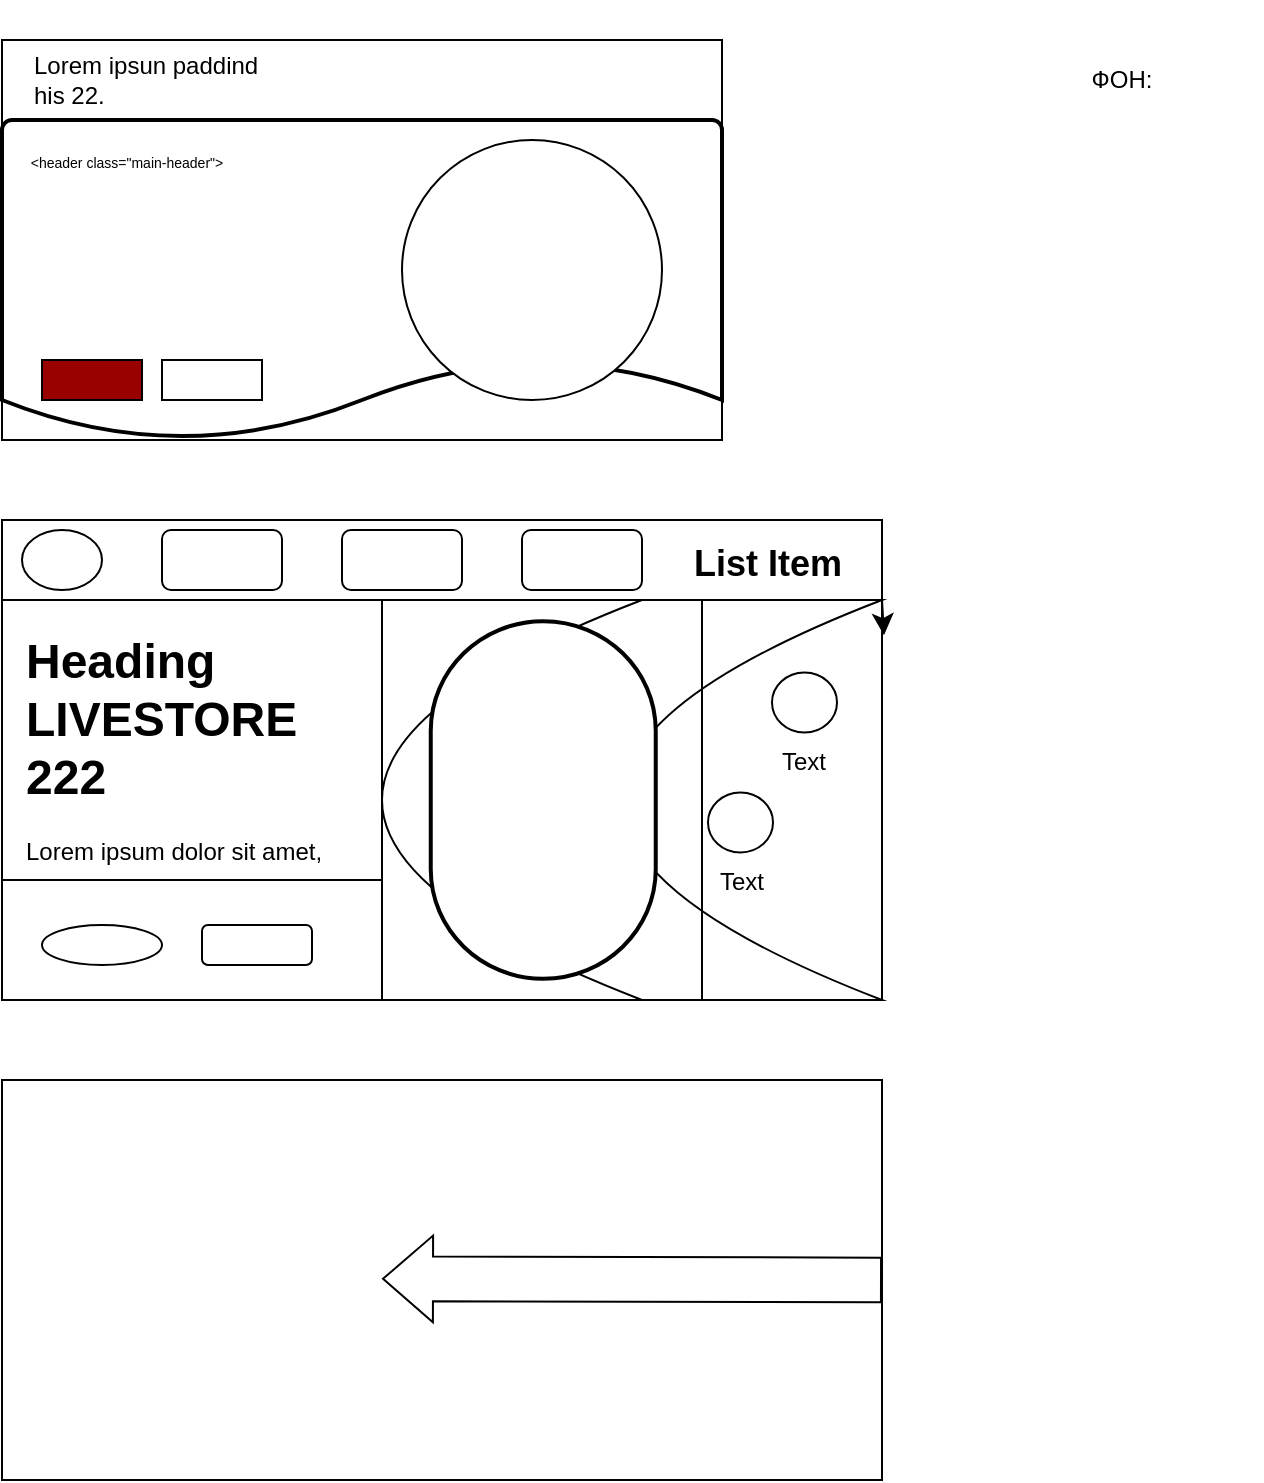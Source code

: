 <mxfile version="28.2.8">
  <diagram name="Page-1" id="m4VMnzPZBPMYjwCDkSPR">
    <mxGraphModel dx="869" dy="1125" grid="1" gridSize="10" guides="1" tooltips="1" connect="1" arrows="1" fold="1" page="1" pageScale="1" pageWidth="850" pageHeight="1100" math="0" shadow="0">
      <root>
        <mxCell id="0" />
        <mxCell id="1" parent="0" />
        <mxCell id="j-WfMGzeLP6DDtdIPs5l-1" value="" style="rounded=0;whiteSpace=wrap;html=1;" vertex="1" parent="1">
          <mxGeometry x="40" y="40" width="360" height="200" as="geometry" />
        </mxCell>
        <mxCell id="j-WfMGzeLP6DDtdIPs5l-7" value="" style="strokeWidth=2;html=1;shape=mxgraph.flowchart.document2;whiteSpace=wrap;size=0.25;" vertex="1" parent="1">
          <mxGeometry x="40" y="80" width="360" height="160" as="geometry" />
        </mxCell>
        <mxCell id="j-WfMGzeLP6DDtdIPs5l-5" value="" style="rounded=0;whiteSpace=wrap;html=1;fillColor=#990000;" vertex="1" parent="1">
          <mxGeometry x="60" y="200" width="50" height="20" as="geometry" />
        </mxCell>
        <mxCell id="j-WfMGzeLP6DDtdIPs5l-6" value="" style="rounded=0;whiteSpace=wrap;html=1;" vertex="1" parent="1">
          <mxGeometry x="120" y="200" width="50" height="20" as="geometry" />
        </mxCell>
        <mxCell id="j-WfMGzeLP6DDtdIPs5l-8" value="" style="ellipse;whiteSpace=wrap;html=1;aspect=fixed;" vertex="1" parent="1">
          <mxGeometry x="240" y="90" width="130" height="130" as="geometry" />
        </mxCell>
        <mxCell id="j-WfMGzeLP6DDtdIPs5l-9" value="Lorem ipsun paddind his 22." style="text;strokeColor=none;fillColor=none;align=left;verticalAlign=middle;spacingLeft=4;spacingRight=4;overflow=hidden;points=[[0,0.5],[1,0.5]];portConstraint=eastwest;rotatable=0;whiteSpace=wrap;html=1;fillStyle=auto;" vertex="1" parent="1">
          <mxGeometry x="50" y="40" width="140" height="40" as="geometry" />
        </mxCell>
        <mxCell id="j-WfMGzeLP6DDtdIPs5l-11" value="&lt;font style=&quot;font-size: 7px;&quot;&gt;&amp;lt;header class=&quot;main-header&quot;&amp;gt;&lt;/font&gt;" style="text;html=1;whiteSpace=wrap;strokeColor=none;fillColor=none;align=center;verticalAlign=middle;rounded=0;" vertex="1" parent="1">
          <mxGeometry x="40" y="80" width="125" height="40" as="geometry" />
        </mxCell>
        <mxCell id="j-WfMGzeLP6DDtdIPs5l-13" value="" style="rounded=0;whiteSpace=wrap;html=1;" vertex="1" parent="1">
          <mxGeometry x="40" y="280" width="440" height="240" as="geometry" />
        </mxCell>
        <mxCell id="j-WfMGzeLP6DDtdIPs5l-14" value="" style="rounded=0;whiteSpace=wrap;html=1;" vertex="1" parent="1">
          <mxGeometry x="40" y="280" width="440" height="40" as="geometry" />
        </mxCell>
        <mxCell id="j-WfMGzeLP6DDtdIPs5l-15" value="" style="ellipse;whiteSpace=wrap;html=1;" vertex="1" parent="1">
          <mxGeometry x="50" y="285" width="40" height="30" as="geometry" />
        </mxCell>
        <mxCell id="j-WfMGzeLP6DDtdIPs5l-16" value="" style="rounded=1;whiteSpace=wrap;html=1;" vertex="1" parent="1">
          <mxGeometry x="120" y="285" width="60" height="30" as="geometry" />
        </mxCell>
        <mxCell id="j-WfMGzeLP6DDtdIPs5l-17" value="" style="rounded=1;whiteSpace=wrap;html=1;" vertex="1" parent="1">
          <mxGeometry x="210" y="285" width="60" height="30" as="geometry" />
        </mxCell>
        <mxCell id="j-WfMGzeLP6DDtdIPs5l-18" value="" style="rounded=1;whiteSpace=wrap;html=1;" vertex="1" parent="1">
          <mxGeometry x="300" y="285" width="60" height="30" as="geometry" />
        </mxCell>
        <mxCell id="j-WfMGzeLP6DDtdIPs5l-19" value="&lt;h2&gt;List Item&lt;/h2&gt;" style="text;strokeColor=none;fillColor=none;align=left;verticalAlign=middle;spacingLeft=4;spacingRight=4;overflow=hidden;points=[[0,0.5],[1,0.5]];portConstraint=eastwest;rotatable=0;whiteSpace=wrap;html=1;" vertex="1" parent="1">
          <mxGeometry x="380" y="275" width="110" height="50" as="geometry" />
        </mxCell>
        <mxCell id="j-WfMGzeLP6DDtdIPs5l-20" value="&lt;h1 style=&quot;margin-top: 0px;&quot;&gt;Heading LIVESTORE 222&lt;/h1&gt;&lt;p&gt;Lorem ipsum dolor sit amet, consectetur adipisicing elit&lt;/p&gt;" style="text;html=1;whiteSpace=wrap;overflow=hidden;rounded=0;" vertex="1" parent="1">
          <mxGeometry x="50" y="330" width="160" height="120" as="geometry" />
        </mxCell>
        <mxCell id="j-WfMGzeLP6DDtdIPs5l-21" value="" style="ellipse;whiteSpace=wrap;html=1;" vertex="1" parent="1">
          <mxGeometry x="60" y="482.5" width="60" height="20" as="geometry" />
        </mxCell>
        <mxCell id="j-WfMGzeLP6DDtdIPs5l-22" value="" style="shape=dataStorage;whiteSpace=wrap;html=1;fixedSize=1;size=130;" vertex="1" parent="1">
          <mxGeometry x="230" y="320" width="250" height="200" as="geometry" />
        </mxCell>
        <mxCell id="j-WfMGzeLP6DDtdIPs5l-23" value="" style="strokeWidth=2;html=1;shape=mxgraph.flowchart.terminator;whiteSpace=wrap;rotation=-90;" vertex="1" parent="1">
          <mxGeometry x="221.25" y="363.75" width="178.75" height="112.5" as="geometry" />
        </mxCell>
        <mxCell id="j-WfMGzeLP6DDtdIPs5l-24" value="" style="verticalLabelPosition=bottom;verticalAlign=top;html=1;shape=mxgraph.flowchart.on-page_reference;" vertex="1" parent="1">
          <mxGeometry x="425" y="356.25" width="32.5" height="30" as="geometry" />
        </mxCell>
        <mxCell id="j-WfMGzeLP6DDtdIPs5l-25" value="Text" style="text;html=1;whiteSpace=wrap;strokeColor=none;fillColor=none;align=center;verticalAlign=middle;rounded=0;" vertex="1" parent="1">
          <mxGeometry x="411.25" y="386.25" width="60" height="30" as="geometry" />
        </mxCell>
        <mxCell id="j-WfMGzeLP6DDtdIPs5l-26" value="" style="verticalLabelPosition=bottom;verticalAlign=top;html=1;shape=mxgraph.flowchart.on-page_reference;" vertex="1" parent="1">
          <mxGeometry x="393" y="416.25" width="32.5" height="30" as="geometry" />
        </mxCell>
        <mxCell id="j-WfMGzeLP6DDtdIPs5l-27" value="Text" style="text;html=1;whiteSpace=wrap;strokeColor=none;fillColor=none;align=center;verticalAlign=middle;rounded=0;" vertex="1" parent="1">
          <mxGeometry x="380" y="446.25" width="60" height="30" as="geometry" />
        </mxCell>
        <mxCell id="j-WfMGzeLP6DDtdIPs5l-28" value="" style="rounded=1;whiteSpace=wrap;html=1;" vertex="1" parent="1">
          <mxGeometry x="140" y="482.5" width="55" height="20" as="geometry" />
        </mxCell>
        <mxCell id="j-WfMGzeLP6DDtdIPs5l-29" value="" style="rounded=0;whiteSpace=wrap;html=1;fillColor=none;" vertex="1" parent="1">
          <mxGeometry x="390" y="320" width="90" height="200" as="geometry" />
        </mxCell>
        <mxCell id="j-WfMGzeLP6DDtdIPs5l-30" value="" style="rounded=0;whiteSpace=wrap;html=1;fillColor=none;" vertex="1" parent="1">
          <mxGeometry x="230" y="320" width="250" height="200" as="geometry" />
        </mxCell>
        <mxCell id="j-WfMGzeLP6DDtdIPs5l-32" value="" style="rounded=0;whiteSpace=wrap;html=1;fillColor=none;" vertex="1" parent="1">
          <mxGeometry x="40" y="460" width="190" height="60" as="geometry" />
        </mxCell>
        <mxCell id="j-WfMGzeLP6DDtdIPs5l-33" style="edgeStyle=none;curved=1;rounded=0;orthogonalLoop=1;jettySize=auto;html=1;exitX=1;exitY=0;exitDx=0;exitDy=0;entryX=1.011;entryY=0.088;entryDx=0;entryDy=0;entryPerimeter=0;fontSize=12;startSize=8;endSize=8;" edge="1" parent="1" source="j-WfMGzeLP6DDtdIPs5l-29" target="j-WfMGzeLP6DDtdIPs5l-29">
          <mxGeometry relative="1" as="geometry" />
        </mxCell>
        <mxCell id="j-WfMGzeLP6DDtdIPs5l-34" value="ФОН:" style="text;html=1;whiteSpace=wrap;strokeColor=none;fillColor=none;align=center;verticalAlign=middle;rounded=0;" vertex="1" parent="1">
          <mxGeometry x="530" y="20" width="140" height="80" as="geometry" />
        </mxCell>
        <mxCell id="j-WfMGzeLP6DDtdIPs5l-35" value="" style="rounded=0;whiteSpace=wrap;html=1;" vertex="1" parent="1">
          <mxGeometry x="40" y="560" width="440" height="200" as="geometry" />
        </mxCell>
        <mxCell id="j-WfMGzeLP6DDtdIPs5l-40" value="" style="shape=flexArrow;endArrow=classic;html=1;rounded=0;fontSize=12;startSize=8;endSize=8;curved=1;width=22.353;entryX=0.5;entryY=0.75;entryDx=0;entryDy=0;entryPerimeter=0;exitX=1;exitY=0.5;exitDx=0;exitDy=0;" edge="1" parent="1" source="j-WfMGzeLP6DDtdIPs5l-35">
          <mxGeometry width="50" height="50" relative="1" as="geometry">
            <mxPoint x="330" y="659.41" as="sourcePoint" />
            <mxPoint x="230" y="659.41" as="targetPoint" />
          </mxGeometry>
        </mxCell>
      </root>
    </mxGraphModel>
  </diagram>
</mxfile>
